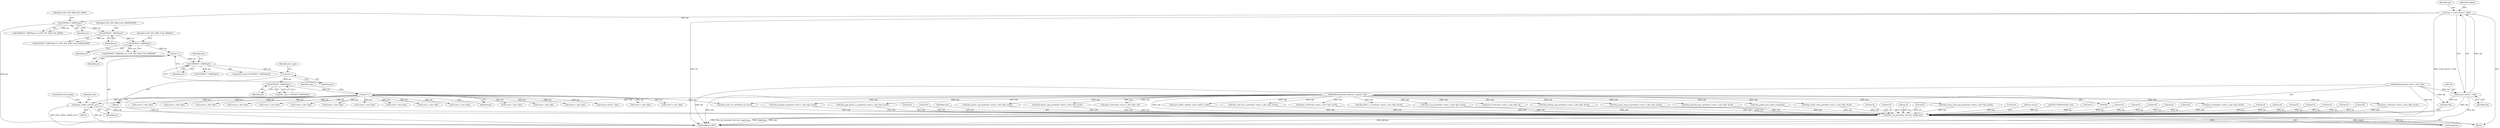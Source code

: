 digraph "0_tcpdump_cc4a7391c616be7a64ed65742ef9ed3f106eb165_0@pointer" {
"1000342" [label="(Call,print_16bits_val(ndo, ptr))"];
"1000109" [label="(MethodParameterIn,netdissect_options *ndo)"];
"1000231" [label="(Call,ptr++)"];
"1000229" [label="(Call,EXTRACT_16BITS(ptr))"];
"1000225" [label="(Call,ptr++)"];
"1000186" [label="(Call,EXTRACT_16BITS(ptr))"];
"1000183" [label="(Call,ptr++)"];
"1000172" [label="(Call,EXTRACT_16BITS(ptr))"];
"1000162" [label="(Call,EXTRACT_16BITS(ptr))"];
"1000141" [label="(Call,EXTRACT_16BITS(ptr))"];
"1000115" [label="(Call,*ptr = (const uint16_t *)dat)"];
"1000117" [label="(Call,(const uint16_t *)dat)"];
"1000110" [label="(MethodParameterIn,const u_char *dat)"];
"1000514" [label="(Call,l2tp_avp_print(ndo, dat+len, length-len))"];
"1000342" [label="(Call,print_16bits_val(ndo, ptr))"];
"1000448" [label="(Call,len-6)"];
"1000230" [label="(Identifier,ptr)"];
"1000321" [label="(Call,(const u_char *)ptr)"];
"1000235" [label="(Identifier,ndo)"];
"1000358" [label="(Call,len-6)"];
"1000469" [label="(Call,(const u_char *)ptr)"];
"1000467" [label="(Call,l2tp_proxy_auth_id_print(ndo, (const u_char *)ptr, len-6))"];
"1000472" [label="(Call,len-6)"];
"1000225" [label="(Call,ptr++)"];
"1000116" [label="(Identifier,ptr)"];
"1000216" [label="(Call,len-6)"];
"1000171" [label="(Call,EXTRACT_16BITS(ptr) & L2TP_AVP_HDR_FLAG_HIDDEN)"];
"1000443" [label="(Call,l2tp_framing_type_print(ndo, (const u_char *)ptr, len-6))"];
"1000172" [label="(Call,EXTRACT_16BITS(ptr))"];
"1000453" [label="(Call,l2tp_packet_proc_delay_print(ndo))"];
"1000403" [label="(Call,(const u_char *)ptr)"];
"1000462" [label="(Call,len-6)"];
"1000232" [label="(Identifier,ptr)"];
"1000522" [label="(Return,return;)"];
"1000445" [label="(Call,(const u_char *)ptr)"];
"1000514" [label="(Call,l2tp_avp_print(ndo, dat+len, length-len))"];
"1000269" [label="(Call,l2tp_result_code_print(ndo, (const u_char *)ptr, len-6))"];
"1000228" [label="(Identifier,attr_type)"];
"1000344" [label="(Identifier,ptr)"];
"1000184" [label="(Identifier,ptr)"];
"1000345" [label="(ControlStructure,break;)"];
"1000142" [label="(Identifier,ptr)"];
"1000109" [label="(MethodParameterIn,netdissect_options *ndo)"];
"1000229" [label="(Call,EXTRACT_16BITS(ptr))"];
"1000110" [label="(MethodParameterIn,const u_char *dat)"];
"1000156" [label="(Call,ND_TCHECK2(*ptr, len))"];
"1000457" [label="(Call,l2tp_proxy_auth_type_print(ndo, (const u_char *)ptr, len-6))"];
"1000183" [label="(Call,ptr++)"];
"1000112" [label="(Block,)"];
"1000271" [label="(Call,(const u_char *)ptr)"];
"1000299" [label="(Call,(const u_char *)ptr)"];
"1000504" [label="(Call,len-6)"];
"1000187" [label="(Identifier,ptr)"];
"1000173" [label="(Identifier,ptr)"];
"1000115" [label="(Call,*ptr = (const uint16_t *)dat)"];
"1000438" [label="(Call,len-6)"];
"1000343" [label="(Identifier,ndo)"];
"1000332" [label="(Call,len-6)"];
"1000264" [label="(Call,len-6)"];
"1000161" [label="(Call,EXTRACT_16BITS(ptr) & L2TP_AVP_HDR_FLAG_MANDATORY)"];
"1000231" [label="(Call,ptr++)"];
"1000381" [label="(Call,(const u_char *)ptr)"];
"1000309" [label="(Call,len-6)"];
"1000194" [label="(Call,EXTRACT_16BITS(ptr))"];
"1000289" [label="(Call,(const u_char *)ptr)"];
"1000119" [label="(Identifier,dat)"];
"1000353" [label="(Call,print_string(ndo, (const u_char *)ptr, len-6))"];
"1000416" [label="(Call,len-6)"];
"1000211" [label="(Call,print_octets(ndo, (const u_char *)ptr, len-6))"];
"1000174" [label="(Identifier,L2TP_AVP_HDR_FLAG_HIDDEN)"];
"1000185" [label="(ControlStructure,if (EXTRACT_16BITS(ptr)))"];
"1000292" [label="(Call,len-6)"];
"1000259" [label="(Call,l2tp_msgtype_print(ndo, (const u_char *)ptr, len-6))"];
"1000499" [label="(Call,l2tp_ppp_discon_cc_print(ndo, (const u_char *)ptr, len-6))"];
"1000302" [label="(Call,len-6)"];
"1000162" [label="(Call,EXTRACT_16BITS(ptr))"];
"1000297" [label="(Call,l2tp_bearer_cap_print(ndo, (const u_char *)ptr, len-6))"];
"1000501" [label="(Call,(const u_char *)ptr)"];
"1000279" [label="(Call,l2tp_proto_ver_print(ndo, ptr, len-6))"];
"1000226" [label="(Identifier,ptr)"];
"1000191" [label="(Identifier,ndo)"];
"1000528" [label="(MethodReturn,RET)"];
"1000141" [label="(Call,EXTRACT_16BITS(ptr))"];
"1000492" [label="(Call,len-6)"];
"1000433" [label="(Call,l2tp_bearer_type_print(ndo, (const u_char *)ptr, len-6))"];
"1000401" [label="(Call,print_octets(ndo, (const u_char *)ptr, 16))"];
"1000391" [label="(Call,len-6)"];
"1000428" [label="(Call,(const uint32_t *)ptr)"];
"1000224" [label="(Block,)"];
"1000516" [label="(Call,dat+len)"];
"1000282" [label="(Call,len-6)"];
"1000227" [label="(Call,attr_type = EXTRACT_16BITS(ptr))"];
"1000519" [label="(Call,length-len)"];
"1000489" [label="(Call,(const u_char *)ptr)"];
"1000426" [label="(Call,print_32bits_val(ndo, (const uint32_t *)ptr))"];
"1000479" [label="(Call,(const u_char *)ptr)"];
"1000186" [label="(Call,EXTRACT_16BITS(ptr))"];
"1000477" [label="(Call,l2tp_call_errors_print(ndo, (const u_char *)ptr, len-6))"];
"1000261" [label="(Call,(const u_char *)ptr)"];
"1000257" [label="(Block,)"];
"1000459" [label="(Call,(const u_char *)ptr)"];
"1000163" [label="(Identifier,ptr)"];
"1000482" [label="(Call,len-6)"];
"1000369" [label="(Call,print_octets(ndo, (const u_char *)ptr, len-6))"];
"1000117" [label="(Call,(const uint16_t *)dat)"];
"1000384" [label="(Call,len-6)"];
"1000140" [label="(Call,EXTRACT_16BITS(ptr) & L2TP_AVP_HDR_LEN_MASK)"];
"1000379" [label="(Call,l2tp_q931_cc_print(ndo, (const u_char *)ptr, len-6))"];
"1000371" [label="(Call,(const u_char *)ptr)"];
"1000487" [label="(Call,l2tp_accm_print(ndo, (const u_char *)ptr, len-6))"];
"1000319" [label="(Call,print_octets(ndo, (const u_char *)ptr, 8))"];
"1000164" [label="(Identifier,L2TP_AVP_HDR_FLAG_MANDATORY)"];
"1000374" [label="(Call,len-6)"];
"1000435" [label="(Call,(const u_char *)ptr)"];
"1000274" [label="(Call,len-6)"];
"1000355" [label="(Call,(const u_char *)ptr)"];
"1000287" [label="(Call,l2tp_framing_cap_print(ndo, (const u_char *)ptr, len-6))"];
"1000123" [label="(Identifier,hidden)"];
"1000515" [label="(Identifier,ndo)"];
"1000143" [label="(Identifier,L2TP_AVP_HDR_LEN_MASK)"];
"1000342" -> "1000257"  [label="AST: "];
"1000342" -> "1000344"  [label="CFG: "];
"1000343" -> "1000342"  [label="AST: "];
"1000344" -> "1000342"  [label="AST: "];
"1000345" -> "1000342"  [label="CFG: "];
"1000342" -> "1000528"  [label="DDG: ptr"];
"1000342" -> "1000528"  [label="DDG: print_16bits_val(ndo, ptr)"];
"1000109" -> "1000342"  [label="DDG: ndo"];
"1000231" -> "1000342"  [label="DDG: ptr"];
"1000342" -> "1000514"  [label="DDG: ndo"];
"1000109" -> "1000108"  [label="AST: "];
"1000109" -> "1000528"  [label="DDG: ndo"];
"1000109" -> "1000211"  [label="DDG: ndo"];
"1000109" -> "1000259"  [label="DDG: ndo"];
"1000109" -> "1000269"  [label="DDG: ndo"];
"1000109" -> "1000279"  [label="DDG: ndo"];
"1000109" -> "1000287"  [label="DDG: ndo"];
"1000109" -> "1000297"  [label="DDG: ndo"];
"1000109" -> "1000319"  [label="DDG: ndo"];
"1000109" -> "1000353"  [label="DDG: ndo"];
"1000109" -> "1000369"  [label="DDG: ndo"];
"1000109" -> "1000379"  [label="DDG: ndo"];
"1000109" -> "1000401"  [label="DDG: ndo"];
"1000109" -> "1000426"  [label="DDG: ndo"];
"1000109" -> "1000433"  [label="DDG: ndo"];
"1000109" -> "1000443"  [label="DDG: ndo"];
"1000109" -> "1000453"  [label="DDG: ndo"];
"1000109" -> "1000457"  [label="DDG: ndo"];
"1000109" -> "1000467"  [label="DDG: ndo"];
"1000109" -> "1000477"  [label="DDG: ndo"];
"1000109" -> "1000487"  [label="DDG: ndo"];
"1000109" -> "1000499"  [label="DDG: ndo"];
"1000109" -> "1000514"  [label="DDG: ndo"];
"1000231" -> "1000224"  [label="AST: "];
"1000231" -> "1000232"  [label="CFG: "];
"1000232" -> "1000231"  [label="AST: "];
"1000235" -> "1000231"  [label="CFG: "];
"1000231" -> "1000528"  [label="DDG: ptr"];
"1000229" -> "1000231"  [label="DDG: ptr"];
"1000231" -> "1000261"  [label="DDG: ptr"];
"1000231" -> "1000271"  [label="DDG: ptr"];
"1000231" -> "1000279"  [label="DDG: ptr"];
"1000231" -> "1000289"  [label="DDG: ptr"];
"1000231" -> "1000299"  [label="DDG: ptr"];
"1000231" -> "1000321"  [label="DDG: ptr"];
"1000231" -> "1000355"  [label="DDG: ptr"];
"1000231" -> "1000371"  [label="DDG: ptr"];
"1000231" -> "1000381"  [label="DDG: ptr"];
"1000231" -> "1000403"  [label="DDG: ptr"];
"1000231" -> "1000428"  [label="DDG: ptr"];
"1000231" -> "1000435"  [label="DDG: ptr"];
"1000231" -> "1000445"  [label="DDG: ptr"];
"1000231" -> "1000459"  [label="DDG: ptr"];
"1000231" -> "1000469"  [label="DDG: ptr"];
"1000231" -> "1000479"  [label="DDG: ptr"];
"1000231" -> "1000489"  [label="DDG: ptr"];
"1000231" -> "1000501"  [label="DDG: ptr"];
"1000229" -> "1000227"  [label="AST: "];
"1000229" -> "1000230"  [label="CFG: "];
"1000230" -> "1000229"  [label="AST: "];
"1000227" -> "1000229"  [label="CFG: "];
"1000229" -> "1000227"  [label="DDG: ptr"];
"1000225" -> "1000229"  [label="DDG: ptr"];
"1000225" -> "1000224"  [label="AST: "];
"1000225" -> "1000226"  [label="CFG: "];
"1000226" -> "1000225"  [label="AST: "];
"1000228" -> "1000225"  [label="CFG: "];
"1000186" -> "1000225"  [label="DDG: ptr"];
"1000186" -> "1000185"  [label="AST: "];
"1000186" -> "1000187"  [label="CFG: "];
"1000187" -> "1000186"  [label="AST: "];
"1000191" -> "1000186"  [label="CFG: "];
"1000226" -> "1000186"  [label="CFG: "];
"1000183" -> "1000186"  [label="DDG: ptr"];
"1000186" -> "1000194"  [label="DDG: ptr"];
"1000183" -> "1000112"  [label="AST: "];
"1000183" -> "1000184"  [label="CFG: "];
"1000184" -> "1000183"  [label="AST: "];
"1000187" -> "1000183"  [label="CFG: "];
"1000172" -> "1000183"  [label="DDG: ptr"];
"1000172" -> "1000171"  [label="AST: "];
"1000172" -> "1000173"  [label="CFG: "];
"1000173" -> "1000172"  [label="AST: "];
"1000174" -> "1000172"  [label="CFG: "];
"1000172" -> "1000171"  [label="DDG: ptr"];
"1000162" -> "1000172"  [label="DDG: ptr"];
"1000162" -> "1000161"  [label="AST: "];
"1000162" -> "1000163"  [label="CFG: "];
"1000163" -> "1000162"  [label="AST: "];
"1000164" -> "1000162"  [label="CFG: "];
"1000162" -> "1000161"  [label="DDG: ptr"];
"1000141" -> "1000162"  [label="DDG: ptr"];
"1000141" -> "1000140"  [label="AST: "];
"1000141" -> "1000142"  [label="CFG: "];
"1000142" -> "1000141"  [label="AST: "];
"1000143" -> "1000141"  [label="CFG: "];
"1000141" -> "1000528"  [label="DDG: ptr"];
"1000141" -> "1000140"  [label="DDG: ptr"];
"1000115" -> "1000141"  [label="DDG: ptr"];
"1000115" -> "1000112"  [label="AST: "];
"1000115" -> "1000117"  [label="CFG: "];
"1000116" -> "1000115"  [label="AST: "];
"1000117" -> "1000115"  [label="AST: "];
"1000123" -> "1000115"  [label="CFG: "];
"1000115" -> "1000528"  [label="DDG: (const uint16_t *)dat"];
"1000115" -> "1000528"  [label="DDG: ptr"];
"1000117" -> "1000115"  [label="DDG: dat"];
"1000117" -> "1000119"  [label="CFG: "];
"1000118" -> "1000117"  [label="AST: "];
"1000119" -> "1000117"  [label="AST: "];
"1000117" -> "1000528"  [label="DDG: dat"];
"1000110" -> "1000117"  [label="DDG: dat"];
"1000117" -> "1000514"  [label="DDG: dat"];
"1000117" -> "1000516"  [label="DDG: dat"];
"1000110" -> "1000108"  [label="AST: "];
"1000110" -> "1000528"  [label="DDG: dat"];
"1000110" -> "1000514"  [label="DDG: dat"];
"1000110" -> "1000516"  [label="DDG: dat"];
"1000514" -> "1000112"  [label="AST: "];
"1000514" -> "1000519"  [label="CFG: "];
"1000515" -> "1000514"  [label="AST: "];
"1000516" -> "1000514"  [label="AST: "];
"1000519" -> "1000514"  [label="AST: "];
"1000522" -> "1000514"  [label="CFG: "];
"1000514" -> "1000528"  [label="DDG: l2tp_avp_print(ndo, dat+len, length-len)"];
"1000514" -> "1000528"  [label="DDG: length-len"];
"1000514" -> "1000528"  [label="DDG: ndo"];
"1000514" -> "1000528"  [label="DDG: dat+len"];
"1000426" -> "1000514"  [label="DDG: ndo"];
"1000401" -> "1000514"  [label="DDG: ndo"];
"1000433" -> "1000514"  [label="DDG: ndo"];
"1000379" -> "1000514"  [label="DDG: ndo"];
"1000499" -> "1000514"  [label="DDG: ndo"];
"1000211" -> "1000514"  [label="DDG: ndo"];
"1000269" -> "1000514"  [label="DDG: ndo"];
"1000353" -> "1000514"  [label="DDG: ndo"];
"1000319" -> "1000514"  [label="DDG: ndo"];
"1000259" -> "1000514"  [label="DDG: ndo"];
"1000297" -> "1000514"  [label="DDG: ndo"];
"1000369" -> "1000514"  [label="DDG: ndo"];
"1000279" -> "1000514"  [label="DDG: ndo"];
"1000487" -> "1000514"  [label="DDG: ndo"];
"1000467" -> "1000514"  [label="DDG: ndo"];
"1000287" -> "1000514"  [label="DDG: ndo"];
"1000457" -> "1000514"  [label="DDG: ndo"];
"1000477" -> "1000514"  [label="DDG: ndo"];
"1000453" -> "1000514"  [label="DDG: ndo"];
"1000443" -> "1000514"  [label="DDG: ndo"];
"1000519" -> "1000514"  [label="DDG: length"];
"1000519" -> "1000514"  [label="DDG: len"];
"1000274" -> "1000514"  [label="DDG: len"];
"1000292" -> "1000514"  [label="DDG: len"];
"1000462" -> "1000514"  [label="DDG: len"];
"1000448" -> "1000514"  [label="DDG: len"];
"1000416" -> "1000514"  [label="DDG: len"];
"1000438" -> "1000514"  [label="DDG: len"];
"1000282" -> "1000514"  [label="DDG: len"];
"1000384" -> "1000514"  [label="DDG: len"];
"1000358" -> "1000514"  [label="DDG: len"];
"1000156" -> "1000514"  [label="DDG: len"];
"1000309" -> "1000514"  [label="DDG: len"];
"1000332" -> "1000514"  [label="DDG: len"];
"1000374" -> "1000514"  [label="DDG: len"];
"1000391" -> "1000514"  [label="DDG: len"];
"1000302" -> "1000514"  [label="DDG: len"];
"1000216" -> "1000514"  [label="DDG: len"];
"1000482" -> "1000514"  [label="DDG: len"];
"1000264" -> "1000514"  [label="DDG: len"];
"1000492" -> "1000514"  [label="DDG: len"];
"1000504" -> "1000514"  [label="DDG: len"];
"1000472" -> "1000514"  [label="DDG: len"];
}
